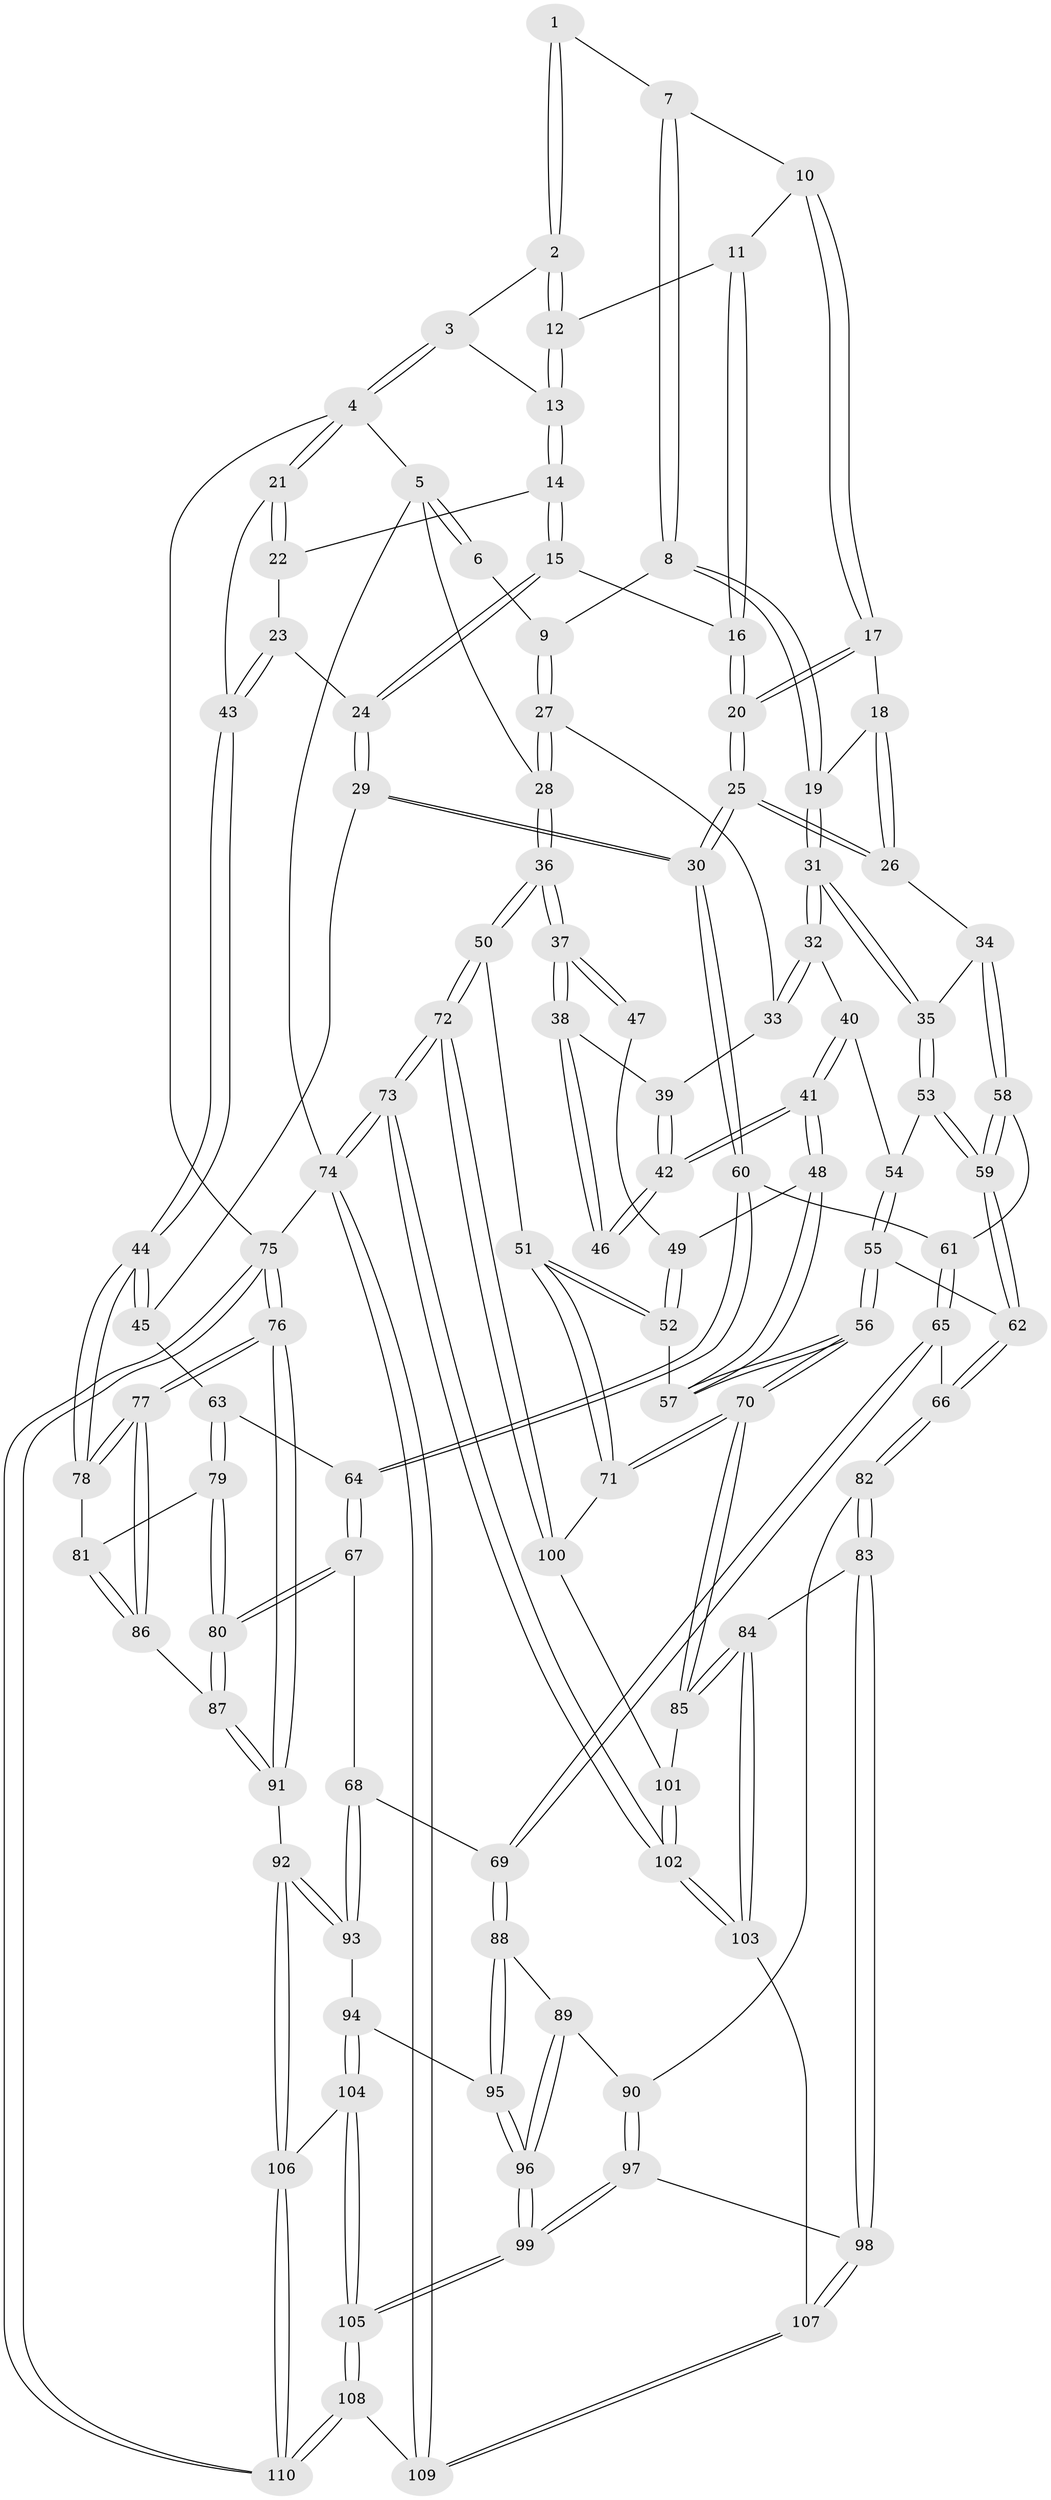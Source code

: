 // Generated by graph-tools (version 1.1) at 2025/11/02/27/25 16:11:55]
// undirected, 110 vertices, 272 edges
graph export_dot {
graph [start="1"]
  node [color=gray90,style=filled];
  1 [pos="+0.3665090558299118+0"];
  2 [pos="+0.8685993907359782+0"];
  3 [pos="+1+0"];
  4 [pos="+1+0"];
  5 [pos="+0+0"];
  6 [pos="+0.07528215737485414+0"];
  7 [pos="+0.39458285082142835+0"];
  8 [pos="+0.30270669186968463+0.20004761411290634"];
  9 [pos="+0.2519482132299343+0.19942072588244888"];
  10 [pos="+0.5591405133345005+0.13312264552102282"];
  11 [pos="+0.674748348659279+0.09365006639141528"];
  12 [pos="+0.6841382310478461+0.08231934687391439"];
  13 [pos="+0.8425309087021061+0.2058756749976727"];
  14 [pos="+0.8452967406461269+0.21297999652659824"];
  15 [pos="+0.7901747468117576+0.2756740082172821"];
  16 [pos="+0.7039371627667691+0.2270863108266892"];
  17 [pos="+0.523429886742114+0.19183632063338413"];
  18 [pos="+0.4169692323612093+0.2175800018797966"];
  19 [pos="+0.32612358577883294+0.21871098013626555"];
  20 [pos="+0.5945268337588145+0.4058184846821052"];
  21 [pos="+1+0"];
  22 [pos="+0.8846010009059162+0.2229678820350728"];
  23 [pos="+0.9487982901741482+0.35253544707369006"];
  24 [pos="+0.8098310067860707+0.35701989956853103"];
  25 [pos="+0.5931139437715655+0.43152166018344734"];
  26 [pos="+0.5091614246557785+0.4209883427034848"];
  27 [pos="+0.1619683481327315+0.23830962657452096"];
  28 [pos="+0+0.04181857747113586"];
  29 [pos="+0.7645487198777661+0.40425391444360637"];
  30 [pos="+0.6021466973622952+0.44262628210043564"];
  31 [pos="+0.3645206844920394+0.4108584746546673"];
  32 [pos="+0.28981953135456684+0.430675979249152"];
  33 [pos="+0.16058405281314328+0.29229485344391226"];
  34 [pos="+0.39773568976664686+0.42433592162677874"];
  35 [pos="+0.37826675787407216+0.41919063165694515"];
  36 [pos="+0+0.46401618136722167"];
  37 [pos="+0+0.45239228721213803"];
  38 [pos="+0.04020095523299353+0.4044146089466541"];
  39 [pos="+0.14861184210045206+0.32351694407487686"];
  40 [pos="+0.2631751609388707+0.4520916848811751"];
  41 [pos="+0.19179182268770717+0.4831179690296245"];
  42 [pos="+0.16214993233790786+0.4484983026857833"];
  43 [pos="+1+0.4172539790018693"];
  44 [pos="+1+0.483928089885892"];
  45 [pos="+0.8654826745071684+0.5289548181113024"];
  46 [pos="+0.14722991466519852+0.447301236746159"];
  47 [pos="+0.09990303043965926+0.4655225856897485"];
  48 [pos="+0.18872993355821213+0.49293359634687434"];
  49 [pos="+0.0888005654894426+0.503934801271692"];
  50 [pos="+0+0.518727714523248"];
  51 [pos="+0+0.5394856318631529"];
  52 [pos="+0.026051369757886196+0.5302993649589848"];
  53 [pos="+0.3336366795655995+0.5514098789463276"];
  54 [pos="+0.284556413326248+0.5221113409256132"];
  55 [pos="+0.25638291365545773+0.6169316637472805"];
  56 [pos="+0.19825420698817095+0.6311680421357296"];
  57 [pos="+0.18340136132655133+0.5636959113314451"];
  58 [pos="+0.4083989465337355+0.5463096435165228"];
  59 [pos="+0.3329038142610005+0.5919344290843418"];
  60 [pos="+0.6025541666801627+0.4473966867608466"];
  61 [pos="+0.4480563790272226+0.5925496725459782"];
  62 [pos="+0.32536986630695003+0.6127034282124716"];
  63 [pos="+0.8057142562437846+0.5976765531306263"];
  64 [pos="+0.6190070756930118+0.49593334601383143"];
  65 [pos="+0.4414485833284652+0.6234681696908846"];
  66 [pos="+0.3753092248477476+0.6550326703427382"];
  67 [pos="+0.6085262894462352+0.6140900293407768"];
  68 [pos="+0.5603765599731308+0.6774987315778929"];
  69 [pos="+0.5393750228310643+0.6865421563990526"];
  70 [pos="+0.17631861446336547+0.6704016938357742"];
  71 [pos="+0.17119931385220866+0.6689750609489106"];
  72 [pos="+0+0.6519560524447332"];
  73 [pos="+0+1"];
  74 [pos="+0+1"];
  75 [pos="+1+1"];
  76 [pos="+1+1"];
  77 [pos="+1+0.8126388114989985"];
  78 [pos="+1+0.5050277068198141"];
  79 [pos="+0.8068733912226329+0.6370835622514218"];
  80 [pos="+0.7434051846450239+0.7105822676538832"];
  81 [pos="+0.8423250575195026+0.656643466970527"];
  82 [pos="+0.3747735414405743+0.702560639806663"];
  83 [pos="+0.2391705833546121+0.7593381134622122"];
  84 [pos="+0.21817429198157984+0.7519724785573852"];
  85 [pos="+0.18013476817300017+0.704563695433149"];
  86 [pos="+0.9858080867507149+0.7629389288268282"];
  87 [pos="+0.7374968520374622+0.7972996902779461"];
  88 [pos="+0.5242290921177283+0.7099470205166436"];
  89 [pos="+0.457603729870388+0.7335119276920438"];
  90 [pos="+0.3896164577976741+0.7240355914793074"];
  91 [pos="+0.7177158670915377+0.8290880228237149"];
  92 [pos="+0.7009591077167375+0.8355138663713914"];
  93 [pos="+0.6141782143575019+0.744436974918235"];
  94 [pos="+0.5451154509006847+0.8025917466949707"];
  95 [pos="+0.5274751423659729+0.7910743849505859"];
  96 [pos="+0.4540961657234594+0.8467522842367894"];
  97 [pos="+0.37867733836734124+0.8409324105503898"];
  98 [pos="+0.3205133862629761+0.8416958973813675"];
  99 [pos="+0.4320174102884144+0.8769140219297642"];
  100 [pos="+0.028938907645742373+0.694741851652163"];
  101 [pos="+0.08473020777957561+0.7758763597749673"];
  102 [pos="+0+0.9887014431813888"];
  103 [pos="+0.174510402817229+0.8845919557877996"];
  104 [pos="+0.6354866314164247+0.8740810565375353"];
  105 [pos="+0.4840053504078797+1"];
  106 [pos="+0.6724578999940184+0.860849404079141"];
  107 [pos="+0.26023608714129615+0.93339059188793"];
  108 [pos="+0.4434257521350591+1"];
  109 [pos="+0.3379563562045357+1"];
  110 [pos="+0.788187950825553+1"];
  1 -- 2;
  1 -- 2;
  1 -- 7;
  2 -- 3;
  2 -- 12;
  2 -- 12;
  3 -- 4;
  3 -- 4;
  3 -- 13;
  4 -- 5;
  4 -- 21;
  4 -- 21;
  4 -- 75;
  5 -- 6;
  5 -- 6;
  5 -- 28;
  5 -- 74;
  6 -- 9;
  7 -- 8;
  7 -- 8;
  7 -- 10;
  8 -- 9;
  8 -- 19;
  8 -- 19;
  9 -- 27;
  9 -- 27;
  10 -- 11;
  10 -- 17;
  10 -- 17;
  11 -- 12;
  11 -- 16;
  11 -- 16;
  12 -- 13;
  12 -- 13;
  13 -- 14;
  13 -- 14;
  14 -- 15;
  14 -- 15;
  14 -- 22;
  15 -- 16;
  15 -- 24;
  15 -- 24;
  16 -- 20;
  16 -- 20;
  17 -- 18;
  17 -- 20;
  17 -- 20;
  18 -- 19;
  18 -- 26;
  18 -- 26;
  19 -- 31;
  19 -- 31;
  20 -- 25;
  20 -- 25;
  21 -- 22;
  21 -- 22;
  21 -- 43;
  22 -- 23;
  23 -- 24;
  23 -- 43;
  23 -- 43;
  24 -- 29;
  24 -- 29;
  25 -- 26;
  25 -- 26;
  25 -- 30;
  25 -- 30;
  26 -- 34;
  27 -- 28;
  27 -- 28;
  27 -- 33;
  28 -- 36;
  28 -- 36;
  29 -- 30;
  29 -- 30;
  29 -- 45;
  30 -- 60;
  30 -- 60;
  31 -- 32;
  31 -- 32;
  31 -- 35;
  31 -- 35;
  32 -- 33;
  32 -- 33;
  32 -- 40;
  33 -- 39;
  34 -- 35;
  34 -- 58;
  34 -- 58;
  35 -- 53;
  35 -- 53;
  36 -- 37;
  36 -- 37;
  36 -- 50;
  36 -- 50;
  37 -- 38;
  37 -- 38;
  37 -- 47;
  37 -- 47;
  38 -- 39;
  38 -- 46;
  38 -- 46;
  39 -- 42;
  39 -- 42;
  40 -- 41;
  40 -- 41;
  40 -- 54;
  41 -- 42;
  41 -- 42;
  41 -- 48;
  41 -- 48;
  42 -- 46;
  42 -- 46;
  43 -- 44;
  43 -- 44;
  44 -- 45;
  44 -- 45;
  44 -- 78;
  44 -- 78;
  45 -- 63;
  47 -- 49;
  48 -- 49;
  48 -- 57;
  48 -- 57;
  49 -- 52;
  49 -- 52;
  50 -- 51;
  50 -- 72;
  50 -- 72;
  51 -- 52;
  51 -- 52;
  51 -- 71;
  51 -- 71;
  52 -- 57;
  53 -- 54;
  53 -- 59;
  53 -- 59;
  54 -- 55;
  54 -- 55;
  55 -- 56;
  55 -- 56;
  55 -- 62;
  56 -- 57;
  56 -- 57;
  56 -- 70;
  56 -- 70;
  58 -- 59;
  58 -- 59;
  58 -- 61;
  59 -- 62;
  59 -- 62;
  60 -- 61;
  60 -- 64;
  60 -- 64;
  61 -- 65;
  61 -- 65;
  62 -- 66;
  62 -- 66;
  63 -- 64;
  63 -- 79;
  63 -- 79;
  64 -- 67;
  64 -- 67;
  65 -- 66;
  65 -- 69;
  65 -- 69;
  66 -- 82;
  66 -- 82;
  67 -- 68;
  67 -- 80;
  67 -- 80;
  68 -- 69;
  68 -- 93;
  68 -- 93;
  69 -- 88;
  69 -- 88;
  70 -- 71;
  70 -- 71;
  70 -- 85;
  70 -- 85;
  71 -- 100;
  72 -- 73;
  72 -- 73;
  72 -- 100;
  72 -- 100;
  73 -- 74;
  73 -- 74;
  73 -- 102;
  73 -- 102;
  74 -- 109;
  74 -- 109;
  74 -- 75;
  75 -- 76;
  75 -- 76;
  75 -- 110;
  75 -- 110;
  76 -- 77;
  76 -- 77;
  76 -- 91;
  76 -- 91;
  77 -- 78;
  77 -- 78;
  77 -- 86;
  77 -- 86;
  78 -- 81;
  79 -- 80;
  79 -- 80;
  79 -- 81;
  80 -- 87;
  80 -- 87;
  81 -- 86;
  81 -- 86;
  82 -- 83;
  82 -- 83;
  82 -- 90;
  83 -- 84;
  83 -- 98;
  83 -- 98;
  84 -- 85;
  84 -- 85;
  84 -- 103;
  84 -- 103;
  85 -- 101;
  86 -- 87;
  87 -- 91;
  87 -- 91;
  88 -- 89;
  88 -- 95;
  88 -- 95;
  89 -- 90;
  89 -- 96;
  89 -- 96;
  90 -- 97;
  90 -- 97;
  91 -- 92;
  92 -- 93;
  92 -- 93;
  92 -- 106;
  92 -- 106;
  93 -- 94;
  94 -- 95;
  94 -- 104;
  94 -- 104;
  95 -- 96;
  95 -- 96;
  96 -- 99;
  96 -- 99;
  97 -- 98;
  97 -- 99;
  97 -- 99;
  98 -- 107;
  98 -- 107;
  99 -- 105;
  99 -- 105;
  100 -- 101;
  101 -- 102;
  101 -- 102;
  102 -- 103;
  102 -- 103;
  103 -- 107;
  104 -- 105;
  104 -- 105;
  104 -- 106;
  105 -- 108;
  105 -- 108;
  106 -- 110;
  106 -- 110;
  107 -- 109;
  107 -- 109;
  108 -- 109;
  108 -- 110;
  108 -- 110;
}
